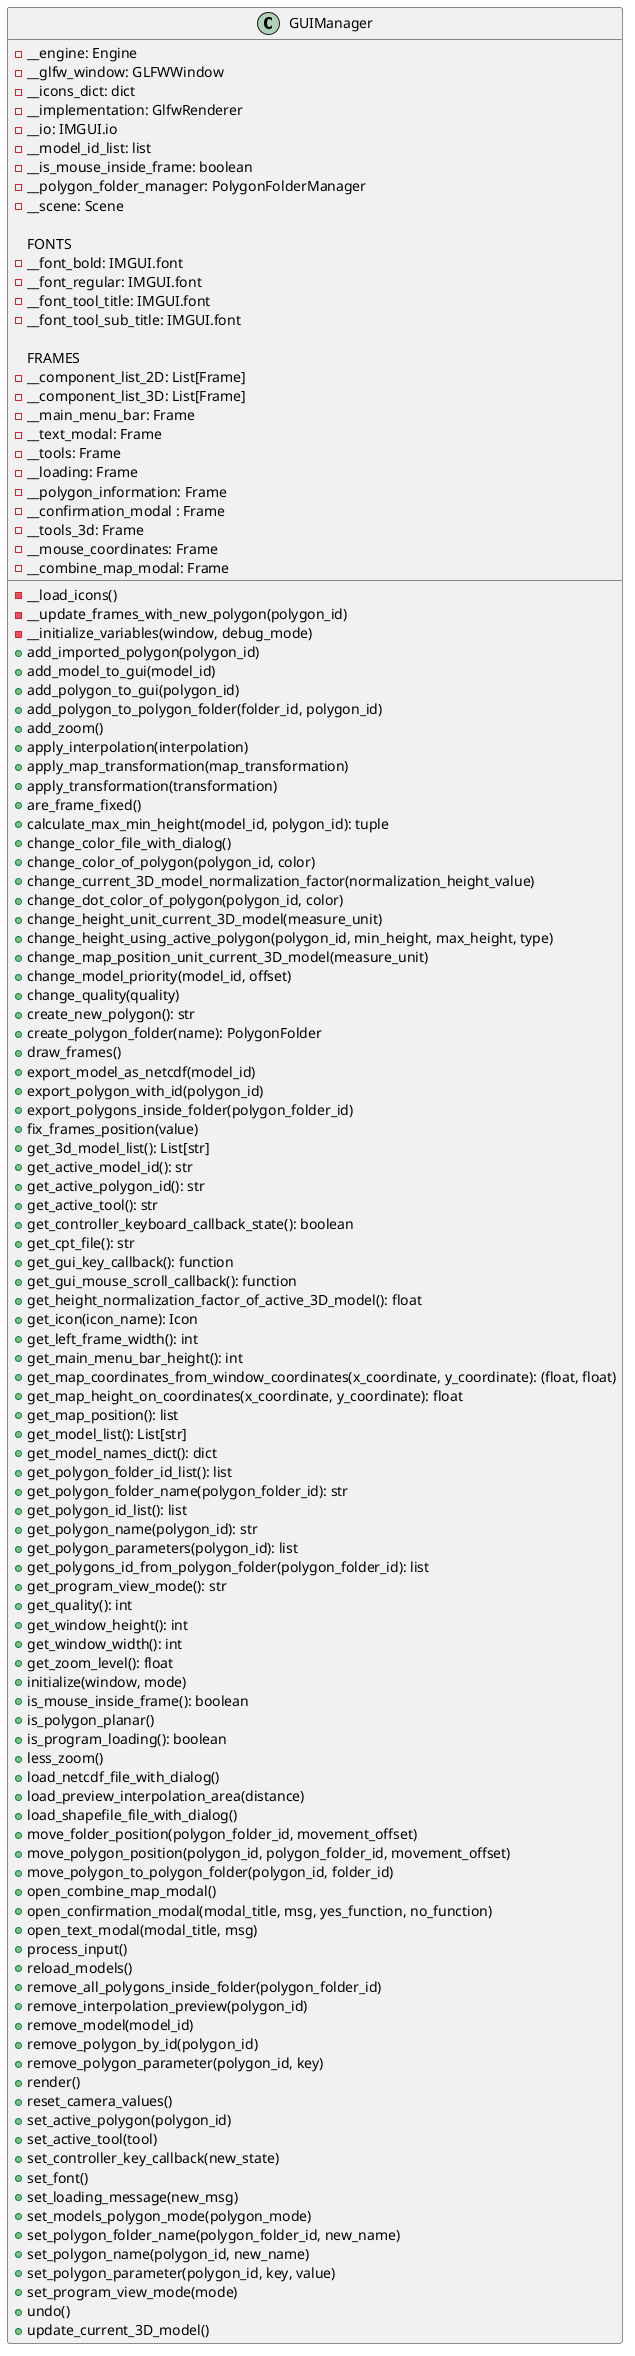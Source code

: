 @startuml
'https://plantuml.com/class-diagram
class GUIManager{
    - __engine: Engine
    - __glfw_window: GLFWWindow
    - __icons_dict: dict
    - __implementation: GlfwRenderer
    - __io: IMGUI.io
    - __model_id_list: list
    - __is_mouse_inside_frame: boolean
    - __polygon_folder_manager: PolygonFolderManager
    - __scene: Scene

    FONTS
    - __font_bold: IMGUI.font
    - __font_regular: IMGUI.font
    - __font_tool_title: IMGUI.font
    - __font_tool_sub_title: IMGUI.font

    FRAMES
    - __component_list_2D: List[Frame]
    - __component_list_3D: List[Frame]
    - __main_menu_bar: Frame
    - __text_modal: Frame
    - __tools: Frame
    - __loading: Frame
    - __polygon_information: Frame
    - __confirmation_modal : Frame
    - __tools_3d: Frame
    - __mouse_coordinates: Frame
    - __combine_map_modal: Frame

    - __load_icons()
    - __update_frames_with_new_polygon(polygon_id)
    - __initialize_variables(window, debug_mode)
    + add_imported_polygon(polygon_id)
    + add_model_to_gui(model_id)
    + add_polygon_to_gui(polygon_id)
    + add_polygon_to_polygon_folder(folder_id, polygon_id)
    + add_zoom()
    + apply_interpolation(interpolation)
    + apply_map_transformation(map_transformation)
    + apply_transformation(transformation)
    + are_frame_fixed()
    + calculate_max_min_height(model_id, polygon_id): tuple
    + change_color_file_with_dialog()
    + change_color_of_polygon(polygon_id, color)
    + change_current_3D_model_normalization_factor(normalization_height_value)
    + change_dot_color_of_polygon(polygon_id, color)
    + change_height_unit_current_3D_model(measure_unit)
    + change_height_using_active_polygon(polygon_id, min_height, max_height, type)
    + change_map_position_unit_current_3D_model(measure_unit)
    + change_model_priority(model_id, offset)
    + change_quality(quality)
    + create_new_polygon(): str
    + create_polygon_folder(name): PolygonFolder
    + draw_frames()
    + export_model_as_netcdf(model_id)
    + export_polygon_with_id(polygon_id)
    + export_polygons_inside_folder(polygon_folder_id)
    + fix_frames_position(value)
    + get_3d_model_list(): List[str]
    + get_active_model_id(): str
    + get_active_polygon_id(): str
    + get_active_tool(): str
    + get_controller_keyboard_callback_state(): boolean
    + get_cpt_file(): str
    + get_gui_key_callback(): function
    + get_gui_mouse_scroll_callback(): function
    + get_height_normalization_factor_of_active_3D_model(): float
    + get_icon(icon_name): Icon
    + get_left_frame_width(): int
    + get_main_menu_bar_height(): int
    + get_map_coordinates_from_window_coordinates(x_coordinate, y_coordinate): (float, float)
    + get_map_height_on_coordinates(x_coordinate, y_coordinate): float
    + get_map_position(): list
    + get_model_list(): List[str]
    + get_model_names_dict(): dict
    + get_polygon_folder_id_list(): list
    + get_polygon_folder_name(polygon_folder_id): str
    + get_polygon_id_list(): list
    + get_polygon_name(polygon_id): str
    + get_polygon_parameters(polygon_id): list
    + get_polygons_id_from_polygon_folder(polygon_folder_id): list
    + get_program_view_mode(): str
    + get_quality(): int
    + get_window_height(): int
    + get_window_width(): int
    + get_zoom_level(): float
    + initialize(window, mode)
    + is_mouse_inside_frame(): boolean
    + is_polygon_planar()
    + is_program_loading(): boolean
    + less_zoom()
    + load_netcdf_file_with_dialog()
    + load_preview_interpolation_area(distance)
    + load_shapefile_file_with_dialog()
    + move_folder_position(polygon_folder_id, movement_offset)
    + move_polygon_position(polygon_id, polygon_folder_id, movement_offset)
    + move_polygon_to_polygon_folder(polygon_id, folder_id)
    + open_combine_map_modal()
    + open_confirmation_modal(modal_title, msg, yes_function, no_function)
    + open_text_modal(modal_title, msg)
    + process_input()
    + reload_models()
    + remove_all_polygons_inside_folder(polygon_folder_id)
    + remove_interpolation_preview(polygon_id)
    + remove_model(model_id)
    + remove_polygon_by_id(polygon_id)
    + remove_polygon_parameter(polygon_id, key)
    + render()
    + reset_camera_values()
    + set_active_polygon(polygon_id)
    + set_active_tool(tool)
    + set_controller_key_callback(new_state)
    + set_font()
    + set_loading_message(new_msg)
    + set_models_polygon_mode(polygon_mode)
    + set_polygon_folder_name(polygon_folder_id, new_name)
    + set_polygon_name(polygon_id, new_name)
    + set_polygon_parameter(polygon_id, key, value)
    + set_program_view_mode(mode)
    + undo()
    + update_current_3D_model()
}
@enduml